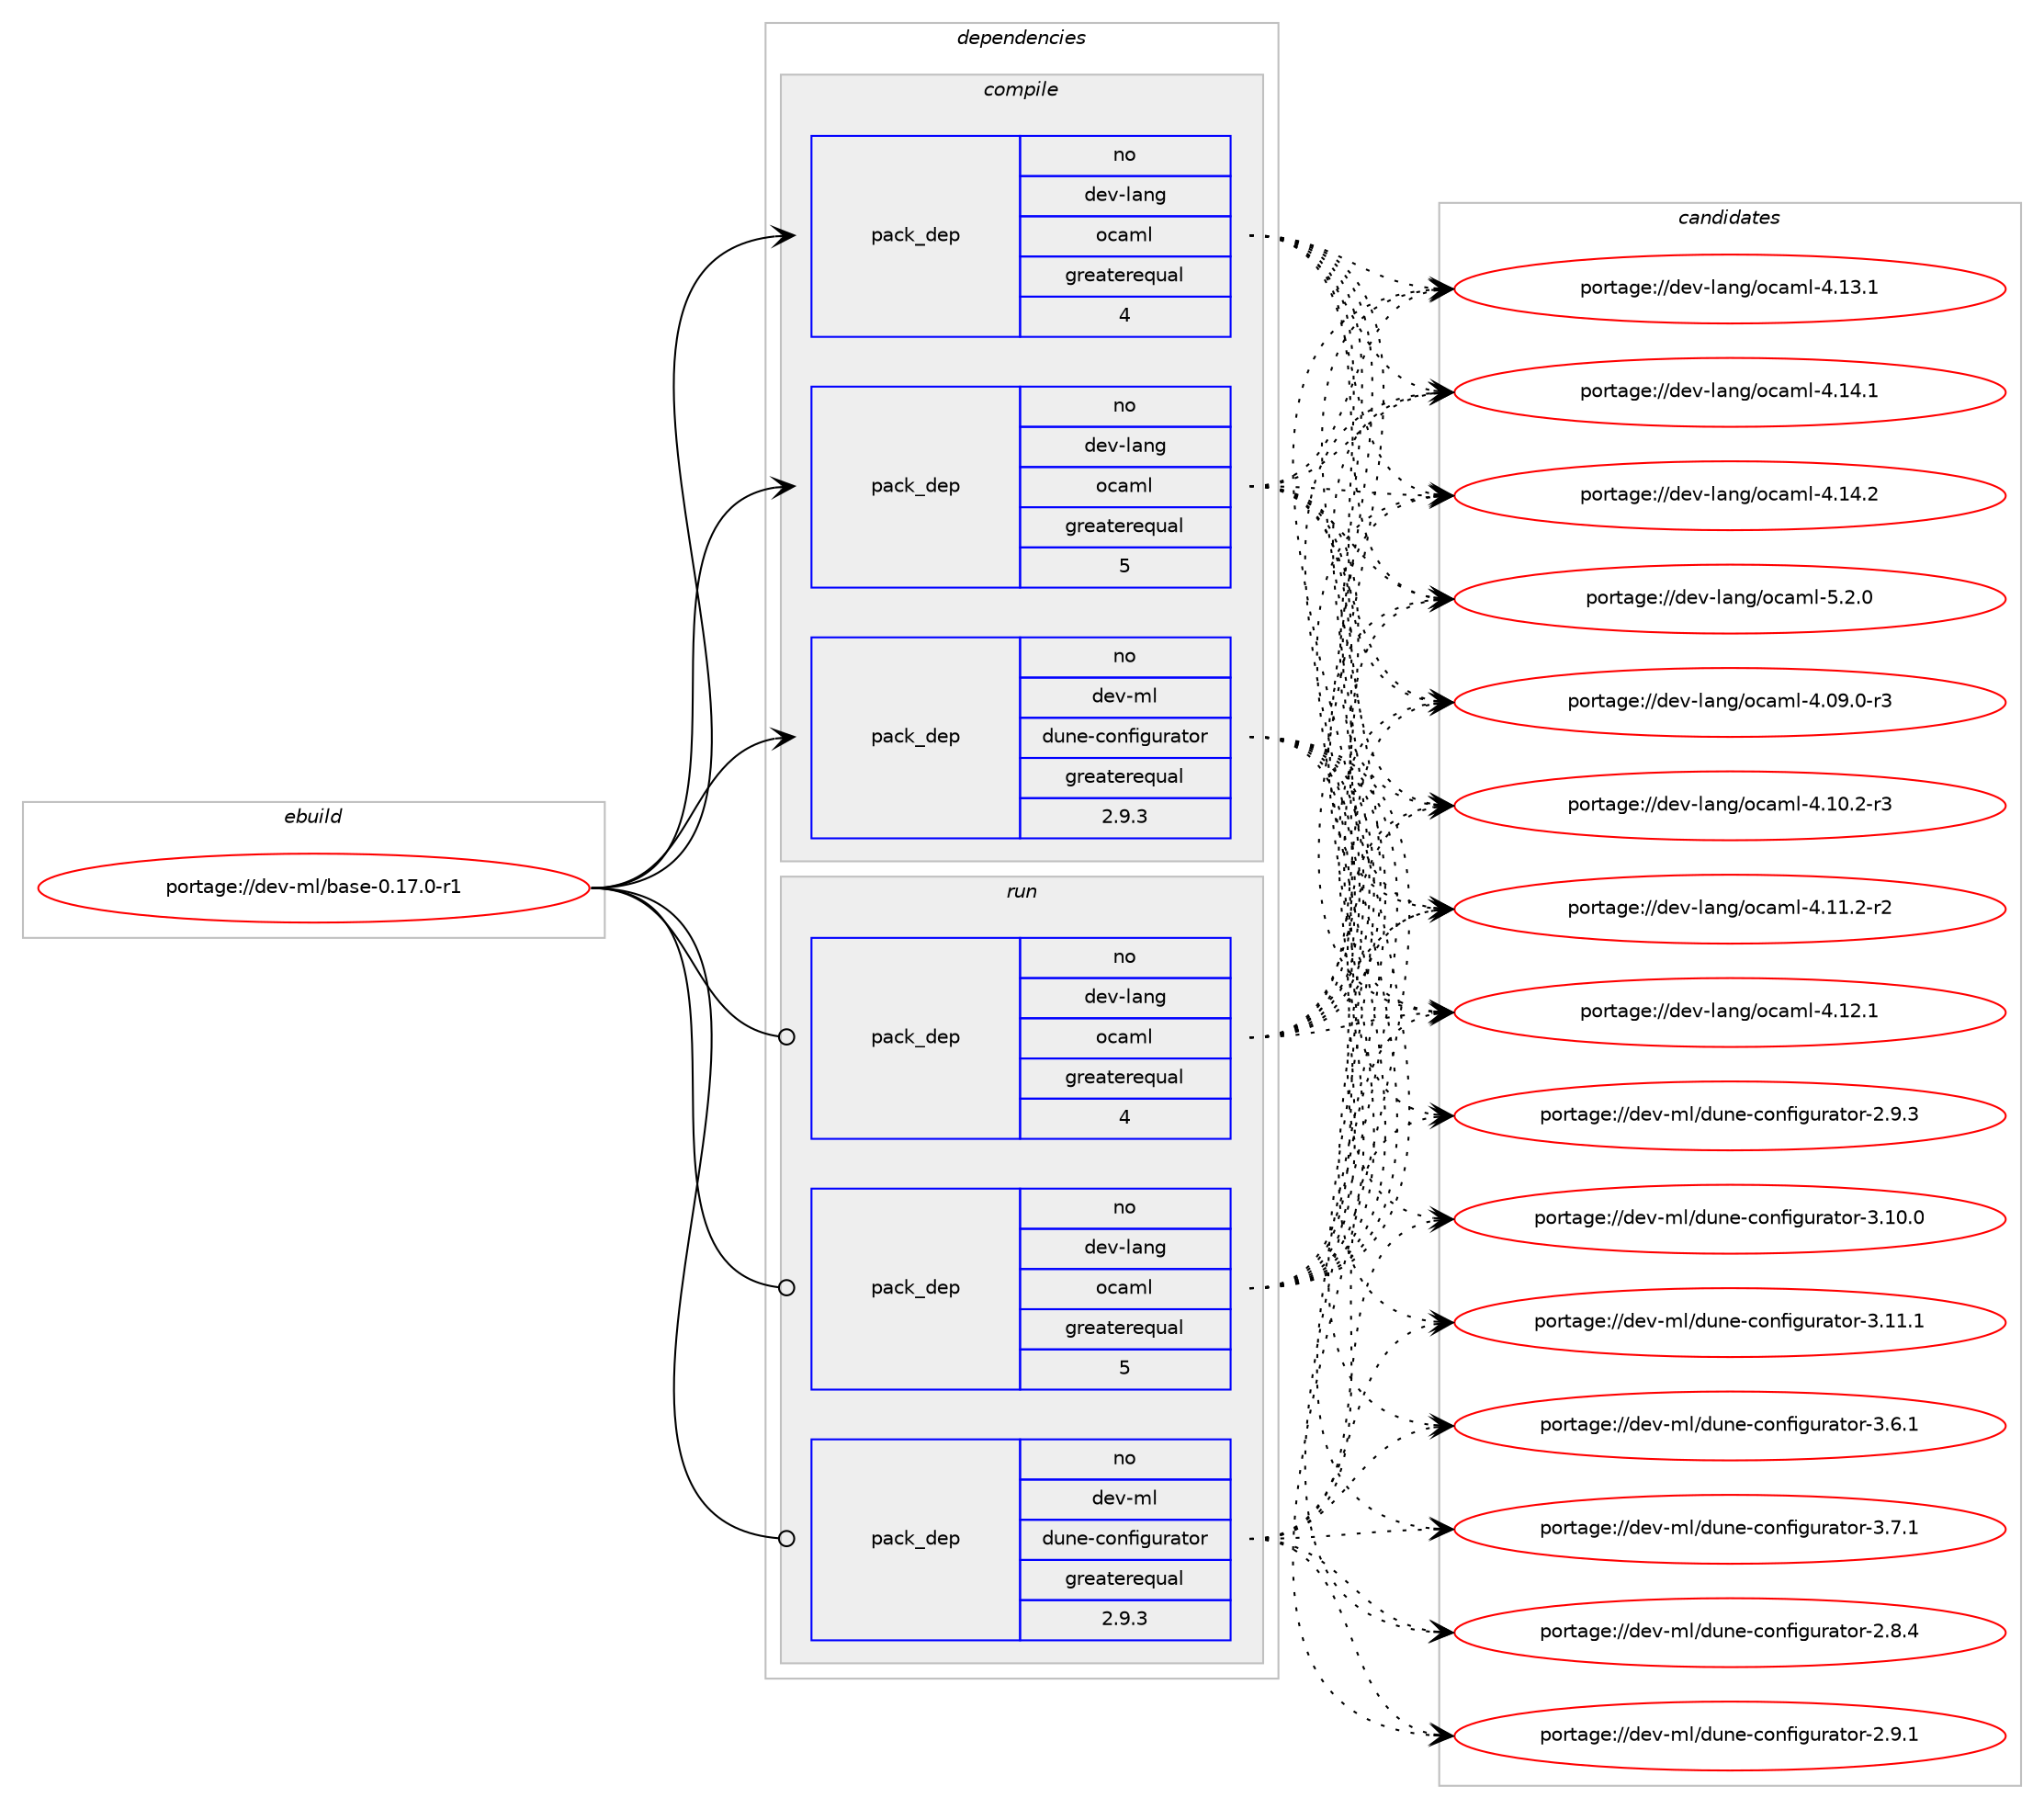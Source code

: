 digraph prolog {

# *************
# Graph options
# *************

newrank=true;
concentrate=true;
compound=true;
graph [rankdir=LR,fontname=Helvetica,fontsize=10,ranksep=1.5];#, ranksep=2.5, nodesep=0.2];
edge  [arrowhead=vee];
node  [fontname=Helvetica,fontsize=10];

# **********
# The ebuild
# **********

subgraph cluster_leftcol {
color=gray;
rank=same;
label=<<i>ebuild</i>>;
id [label="portage://dev-ml/base-0.17.0-r1", color=red, width=4, href="../dev-ml/base-0.17.0-r1.svg"];
}

# ****************
# The dependencies
# ****************

subgraph cluster_midcol {
color=gray;
label=<<i>dependencies</i>>;
subgraph cluster_compile {
fillcolor="#eeeeee";
style=filled;
label=<<i>compile</i>>;
subgraph pack29668 {
dependency59266 [label=<<TABLE BORDER="0" CELLBORDER="1" CELLSPACING="0" CELLPADDING="4" WIDTH="220"><TR><TD ROWSPAN="6" CELLPADDING="30">pack_dep</TD></TR><TR><TD WIDTH="110">no</TD></TR><TR><TD>dev-lang</TD></TR><TR><TD>ocaml</TD></TR><TR><TD>greaterequal</TD></TR><TR><TD>4</TD></TR></TABLE>>, shape=none, color=blue];
}
id:e -> dependency59266:w [weight=20,style="solid",arrowhead="vee"];
subgraph pack29669 {
dependency59267 [label=<<TABLE BORDER="0" CELLBORDER="1" CELLSPACING="0" CELLPADDING="4" WIDTH="220"><TR><TD ROWSPAN="6" CELLPADDING="30">pack_dep</TD></TR><TR><TD WIDTH="110">no</TD></TR><TR><TD>dev-lang</TD></TR><TR><TD>ocaml</TD></TR><TR><TD>greaterequal</TD></TR><TR><TD>5</TD></TR></TABLE>>, shape=none, color=blue];
}
id:e -> dependency59267:w [weight=20,style="solid",arrowhead="vee"];
# *** BEGIN UNKNOWN DEPENDENCY TYPE (TODO) ***
# id -> package_dependency(portage://dev-ml/base-0.17.0-r1,install,no,dev-ml,dune,none,[,,],any_same_slot,[])
# *** END UNKNOWN DEPENDENCY TYPE (TODO) ***

subgraph pack29670 {
dependency59268 [label=<<TABLE BORDER="0" CELLBORDER="1" CELLSPACING="0" CELLPADDING="4" WIDTH="220"><TR><TD ROWSPAN="6" CELLPADDING="30">pack_dep</TD></TR><TR><TD WIDTH="110">no</TD></TR><TR><TD>dev-ml</TD></TR><TR><TD>dune-configurator</TD></TR><TR><TD>greaterequal</TD></TR><TR><TD>2.9.3</TD></TR></TABLE>>, shape=none, color=blue];
}
id:e -> dependency59268:w [weight=20,style="solid",arrowhead="vee"];
# *** BEGIN UNKNOWN DEPENDENCY TYPE (TODO) ***
# id -> package_dependency(portage://dev-ml/base-0.17.0-r1,install,no,dev-ml,ocaml_intrinsics_kernel,none,[,,],[slot(0),subslot(0.17)],[use(optenable(ocamlopt),none)])
# *** END UNKNOWN DEPENDENCY TYPE (TODO) ***

# *** BEGIN UNKNOWN DEPENDENCY TYPE (TODO) ***
# id -> package_dependency(portage://dev-ml/base-0.17.0-r1,install,no,dev-ml,sexplib0,none,[,,],[slot(0),subslot(0.17)],[use(optenable(ocamlopt),none)])
# *** END UNKNOWN DEPENDENCY TYPE (TODO) ***

}
subgraph cluster_compileandrun {
fillcolor="#eeeeee";
style=filled;
label=<<i>compile and run</i>>;
}
subgraph cluster_run {
fillcolor="#eeeeee";
style=filled;
label=<<i>run</i>>;
subgraph pack29671 {
dependency59269 [label=<<TABLE BORDER="0" CELLBORDER="1" CELLSPACING="0" CELLPADDING="4" WIDTH="220"><TR><TD ROWSPAN="6" CELLPADDING="30">pack_dep</TD></TR><TR><TD WIDTH="110">no</TD></TR><TR><TD>dev-lang</TD></TR><TR><TD>ocaml</TD></TR><TR><TD>greaterequal</TD></TR><TR><TD>4</TD></TR></TABLE>>, shape=none, color=blue];
}
id:e -> dependency59269:w [weight=20,style="solid",arrowhead="odot"];
subgraph pack29672 {
dependency59270 [label=<<TABLE BORDER="0" CELLBORDER="1" CELLSPACING="0" CELLPADDING="4" WIDTH="220"><TR><TD ROWSPAN="6" CELLPADDING="30">pack_dep</TD></TR><TR><TD WIDTH="110">no</TD></TR><TR><TD>dev-lang</TD></TR><TR><TD>ocaml</TD></TR><TR><TD>greaterequal</TD></TR><TR><TD>5</TD></TR></TABLE>>, shape=none, color=blue];
}
id:e -> dependency59270:w [weight=20,style="solid",arrowhead="odot"];
# *** BEGIN UNKNOWN DEPENDENCY TYPE (TODO) ***
# id -> package_dependency(portage://dev-ml/base-0.17.0-r1,run,no,dev-ml,dune,none,[,,],any_same_slot,[])
# *** END UNKNOWN DEPENDENCY TYPE (TODO) ***

subgraph pack29673 {
dependency59271 [label=<<TABLE BORDER="0" CELLBORDER="1" CELLSPACING="0" CELLPADDING="4" WIDTH="220"><TR><TD ROWSPAN="6" CELLPADDING="30">pack_dep</TD></TR><TR><TD WIDTH="110">no</TD></TR><TR><TD>dev-ml</TD></TR><TR><TD>dune-configurator</TD></TR><TR><TD>greaterequal</TD></TR><TR><TD>2.9.3</TD></TR></TABLE>>, shape=none, color=blue];
}
id:e -> dependency59271:w [weight=20,style="solid",arrowhead="odot"];
# *** BEGIN UNKNOWN DEPENDENCY TYPE (TODO) ***
# id -> package_dependency(portage://dev-ml/base-0.17.0-r1,run,no,dev-ml,ocaml_intrinsics_kernel,none,[,,],[slot(0),subslot(0.17)],[use(optenable(ocamlopt),none)])
# *** END UNKNOWN DEPENDENCY TYPE (TODO) ***

# *** BEGIN UNKNOWN DEPENDENCY TYPE (TODO) ***
# id -> package_dependency(portage://dev-ml/base-0.17.0-r1,run,no,dev-ml,sexplib0,none,[,,],[slot(0),subslot(0.17)],[use(optenable(ocamlopt),none)])
# *** END UNKNOWN DEPENDENCY TYPE (TODO) ***

}
}

# **************
# The candidates
# **************

subgraph cluster_choices {
rank=same;
color=gray;
label=<<i>candidates</i>>;

subgraph choice29668 {
color=black;
nodesep=1;
choice1001011184510897110103471119997109108455246485746484511451 [label="portage://dev-lang/ocaml-4.09.0-r3", color=red, width=4,href="../dev-lang/ocaml-4.09.0-r3.svg"];
choice1001011184510897110103471119997109108455246494846504511451 [label="portage://dev-lang/ocaml-4.10.2-r3", color=red, width=4,href="../dev-lang/ocaml-4.10.2-r3.svg"];
choice1001011184510897110103471119997109108455246494946504511450 [label="portage://dev-lang/ocaml-4.11.2-r2", color=red, width=4,href="../dev-lang/ocaml-4.11.2-r2.svg"];
choice100101118451089711010347111999710910845524649504649 [label="portage://dev-lang/ocaml-4.12.1", color=red, width=4,href="../dev-lang/ocaml-4.12.1.svg"];
choice100101118451089711010347111999710910845524649514649 [label="portage://dev-lang/ocaml-4.13.1", color=red, width=4,href="../dev-lang/ocaml-4.13.1.svg"];
choice100101118451089711010347111999710910845524649524649 [label="portage://dev-lang/ocaml-4.14.1", color=red, width=4,href="../dev-lang/ocaml-4.14.1.svg"];
choice100101118451089711010347111999710910845524649524650 [label="portage://dev-lang/ocaml-4.14.2", color=red, width=4,href="../dev-lang/ocaml-4.14.2.svg"];
choice1001011184510897110103471119997109108455346504648 [label="portage://dev-lang/ocaml-5.2.0", color=red, width=4,href="../dev-lang/ocaml-5.2.0.svg"];
dependency59266:e -> choice1001011184510897110103471119997109108455246485746484511451:w [style=dotted,weight="100"];
dependency59266:e -> choice1001011184510897110103471119997109108455246494846504511451:w [style=dotted,weight="100"];
dependency59266:e -> choice1001011184510897110103471119997109108455246494946504511450:w [style=dotted,weight="100"];
dependency59266:e -> choice100101118451089711010347111999710910845524649504649:w [style=dotted,weight="100"];
dependency59266:e -> choice100101118451089711010347111999710910845524649514649:w [style=dotted,weight="100"];
dependency59266:e -> choice100101118451089711010347111999710910845524649524649:w [style=dotted,weight="100"];
dependency59266:e -> choice100101118451089711010347111999710910845524649524650:w [style=dotted,weight="100"];
dependency59266:e -> choice1001011184510897110103471119997109108455346504648:w [style=dotted,weight="100"];
}
subgraph choice29669 {
color=black;
nodesep=1;
choice1001011184510897110103471119997109108455246485746484511451 [label="portage://dev-lang/ocaml-4.09.0-r3", color=red, width=4,href="../dev-lang/ocaml-4.09.0-r3.svg"];
choice1001011184510897110103471119997109108455246494846504511451 [label="portage://dev-lang/ocaml-4.10.2-r3", color=red, width=4,href="../dev-lang/ocaml-4.10.2-r3.svg"];
choice1001011184510897110103471119997109108455246494946504511450 [label="portage://dev-lang/ocaml-4.11.2-r2", color=red, width=4,href="../dev-lang/ocaml-4.11.2-r2.svg"];
choice100101118451089711010347111999710910845524649504649 [label="portage://dev-lang/ocaml-4.12.1", color=red, width=4,href="../dev-lang/ocaml-4.12.1.svg"];
choice100101118451089711010347111999710910845524649514649 [label="portage://dev-lang/ocaml-4.13.1", color=red, width=4,href="../dev-lang/ocaml-4.13.1.svg"];
choice100101118451089711010347111999710910845524649524649 [label="portage://dev-lang/ocaml-4.14.1", color=red, width=4,href="../dev-lang/ocaml-4.14.1.svg"];
choice100101118451089711010347111999710910845524649524650 [label="portage://dev-lang/ocaml-4.14.2", color=red, width=4,href="../dev-lang/ocaml-4.14.2.svg"];
choice1001011184510897110103471119997109108455346504648 [label="portage://dev-lang/ocaml-5.2.0", color=red, width=4,href="../dev-lang/ocaml-5.2.0.svg"];
dependency59267:e -> choice1001011184510897110103471119997109108455246485746484511451:w [style=dotted,weight="100"];
dependency59267:e -> choice1001011184510897110103471119997109108455246494846504511451:w [style=dotted,weight="100"];
dependency59267:e -> choice1001011184510897110103471119997109108455246494946504511450:w [style=dotted,weight="100"];
dependency59267:e -> choice100101118451089711010347111999710910845524649504649:w [style=dotted,weight="100"];
dependency59267:e -> choice100101118451089711010347111999710910845524649514649:w [style=dotted,weight="100"];
dependency59267:e -> choice100101118451089711010347111999710910845524649524649:w [style=dotted,weight="100"];
dependency59267:e -> choice100101118451089711010347111999710910845524649524650:w [style=dotted,weight="100"];
dependency59267:e -> choice1001011184510897110103471119997109108455346504648:w [style=dotted,weight="100"];
}
subgraph choice29670 {
color=black;
nodesep=1;
choice1001011184510910847100117110101459911111010210510311711497116111114455046564652 [label="portage://dev-ml/dune-configurator-2.8.4", color=red, width=4,href="../dev-ml/dune-configurator-2.8.4.svg"];
choice1001011184510910847100117110101459911111010210510311711497116111114455046574649 [label="portage://dev-ml/dune-configurator-2.9.1", color=red, width=4,href="../dev-ml/dune-configurator-2.9.1.svg"];
choice1001011184510910847100117110101459911111010210510311711497116111114455046574651 [label="portage://dev-ml/dune-configurator-2.9.3", color=red, width=4,href="../dev-ml/dune-configurator-2.9.3.svg"];
choice100101118451091084710011711010145991111101021051031171149711611111445514649484648 [label="portage://dev-ml/dune-configurator-3.10.0", color=red, width=4,href="../dev-ml/dune-configurator-3.10.0.svg"];
choice100101118451091084710011711010145991111101021051031171149711611111445514649494649 [label="portage://dev-ml/dune-configurator-3.11.1", color=red, width=4,href="../dev-ml/dune-configurator-3.11.1.svg"];
choice1001011184510910847100117110101459911111010210510311711497116111114455146544649 [label="portage://dev-ml/dune-configurator-3.6.1", color=red, width=4,href="../dev-ml/dune-configurator-3.6.1.svg"];
choice1001011184510910847100117110101459911111010210510311711497116111114455146554649 [label="portage://dev-ml/dune-configurator-3.7.1", color=red, width=4,href="../dev-ml/dune-configurator-3.7.1.svg"];
dependency59268:e -> choice1001011184510910847100117110101459911111010210510311711497116111114455046564652:w [style=dotted,weight="100"];
dependency59268:e -> choice1001011184510910847100117110101459911111010210510311711497116111114455046574649:w [style=dotted,weight="100"];
dependency59268:e -> choice1001011184510910847100117110101459911111010210510311711497116111114455046574651:w [style=dotted,weight="100"];
dependency59268:e -> choice100101118451091084710011711010145991111101021051031171149711611111445514649484648:w [style=dotted,weight="100"];
dependency59268:e -> choice100101118451091084710011711010145991111101021051031171149711611111445514649494649:w [style=dotted,weight="100"];
dependency59268:e -> choice1001011184510910847100117110101459911111010210510311711497116111114455146544649:w [style=dotted,weight="100"];
dependency59268:e -> choice1001011184510910847100117110101459911111010210510311711497116111114455146554649:w [style=dotted,weight="100"];
}
subgraph choice29671 {
color=black;
nodesep=1;
choice1001011184510897110103471119997109108455246485746484511451 [label="portage://dev-lang/ocaml-4.09.0-r3", color=red, width=4,href="../dev-lang/ocaml-4.09.0-r3.svg"];
choice1001011184510897110103471119997109108455246494846504511451 [label="portage://dev-lang/ocaml-4.10.2-r3", color=red, width=4,href="../dev-lang/ocaml-4.10.2-r3.svg"];
choice1001011184510897110103471119997109108455246494946504511450 [label="portage://dev-lang/ocaml-4.11.2-r2", color=red, width=4,href="../dev-lang/ocaml-4.11.2-r2.svg"];
choice100101118451089711010347111999710910845524649504649 [label="portage://dev-lang/ocaml-4.12.1", color=red, width=4,href="../dev-lang/ocaml-4.12.1.svg"];
choice100101118451089711010347111999710910845524649514649 [label="portage://dev-lang/ocaml-4.13.1", color=red, width=4,href="../dev-lang/ocaml-4.13.1.svg"];
choice100101118451089711010347111999710910845524649524649 [label="portage://dev-lang/ocaml-4.14.1", color=red, width=4,href="../dev-lang/ocaml-4.14.1.svg"];
choice100101118451089711010347111999710910845524649524650 [label="portage://dev-lang/ocaml-4.14.2", color=red, width=4,href="../dev-lang/ocaml-4.14.2.svg"];
choice1001011184510897110103471119997109108455346504648 [label="portage://dev-lang/ocaml-5.2.0", color=red, width=4,href="../dev-lang/ocaml-5.2.0.svg"];
dependency59269:e -> choice1001011184510897110103471119997109108455246485746484511451:w [style=dotted,weight="100"];
dependency59269:e -> choice1001011184510897110103471119997109108455246494846504511451:w [style=dotted,weight="100"];
dependency59269:e -> choice1001011184510897110103471119997109108455246494946504511450:w [style=dotted,weight="100"];
dependency59269:e -> choice100101118451089711010347111999710910845524649504649:w [style=dotted,weight="100"];
dependency59269:e -> choice100101118451089711010347111999710910845524649514649:w [style=dotted,weight="100"];
dependency59269:e -> choice100101118451089711010347111999710910845524649524649:w [style=dotted,weight="100"];
dependency59269:e -> choice100101118451089711010347111999710910845524649524650:w [style=dotted,weight="100"];
dependency59269:e -> choice1001011184510897110103471119997109108455346504648:w [style=dotted,weight="100"];
}
subgraph choice29672 {
color=black;
nodesep=1;
choice1001011184510897110103471119997109108455246485746484511451 [label="portage://dev-lang/ocaml-4.09.0-r3", color=red, width=4,href="../dev-lang/ocaml-4.09.0-r3.svg"];
choice1001011184510897110103471119997109108455246494846504511451 [label="portage://dev-lang/ocaml-4.10.2-r3", color=red, width=4,href="../dev-lang/ocaml-4.10.2-r3.svg"];
choice1001011184510897110103471119997109108455246494946504511450 [label="portage://dev-lang/ocaml-4.11.2-r2", color=red, width=4,href="../dev-lang/ocaml-4.11.2-r2.svg"];
choice100101118451089711010347111999710910845524649504649 [label="portage://dev-lang/ocaml-4.12.1", color=red, width=4,href="../dev-lang/ocaml-4.12.1.svg"];
choice100101118451089711010347111999710910845524649514649 [label="portage://dev-lang/ocaml-4.13.1", color=red, width=4,href="../dev-lang/ocaml-4.13.1.svg"];
choice100101118451089711010347111999710910845524649524649 [label="portage://dev-lang/ocaml-4.14.1", color=red, width=4,href="../dev-lang/ocaml-4.14.1.svg"];
choice100101118451089711010347111999710910845524649524650 [label="portage://dev-lang/ocaml-4.14.2", color=red, width=4,href="../dev-lang/ocaml-4.14.2.svg"];
choice1001011184510897110103471119997109108455346504648 [label="portage://dev-lang/ocaml-5.2.0", color=red, width=4,href="../dev-lang/ocaml-5.2.0.svg"];
dependency59270:e -> choice1001011184510897110103471119997109108455246485746484511451:w [style=dotted,weight="100"];
dependency59270:e -> choice1001011184510897110103471119997109108455246494846504511451:w [style=dotted,weight="100"];
dependency59270:e -> choice1001011184510897110103471119997109108455246494946504511450:w [style=dotted,weight="100"];
dependency59270:e -> choice100101118451089711010347111999710910845524649504649:w [style=dotted,weight="100"];
dependency59270:e -> choice100101118451089711010347111999710910845524649514649:w [style=dotted,weight="100"];
dependency59270:e -> choice100101118451089711010347111999710910845524649524649:w [style=dotted,weight="100"];
dependency59270:e -> choice100101118451089711010347111999710910845524649524650:w [style=dotted,weight="100"];
dependency59270:e -> choice1001011184510897110103471119997109108455346504648:w [style=dotted,weight="100"];
}
subgraph choice29673 {
color=black;
nodesep=1;
choice1001011184510910847100117110101459911111010210510311711497116111114455046564652 [label="portage://dev-ml/dune-configurator-2.8.4", color=red, width=4,href="../dev-ml/dune-configurator-2.8.4.svg"];
choice1001011184510910847100117110101459911111010210510311711497116111114455046574649 [label="portage://dev-ml/dune-configurator-2.9.1", color=red, width=4,href="../dev-ml/dune-configurator-2.9.1.svg"];
choice1001011184510910847100117110101459911111010210510311711497116111114455046574651 [label="portage://dev-ml/dune-configurator-2.9.3", color=red, width=4,href="../dev-ml/dune-configurator-2.9.3.svg"];
choice100101118451091084710011711010145991111101021051031171149711611111445514649484648 [label="portage://dev-ml/dune-configurator-3.10.0", color=red, width=4,href="../dev-ml/dune-configurator-3.10.0.svg"];
choice100101118451091084710011711010145991111101021051031171149711611111445514649494649 [label="portage://dev-ml/dune-configurator-3.11.1", color=red, width=4,href="../dev-ml/dune-configurator-3.11.1.svg"];
choice1001011184510910847100117110101459911111010210510311711497116111114455146544649 [label="portage://dev-ml/dune-configurator-3.6.1", color=red, width=4,href="../dev-ml/dune-configurator-3.6.1.svg"];
choice1001011184510910847100117110101459911111010210510311711497116111114455146554649 [label="portage://dev-ml/dune-configurator-3.7.1", color=red, width=4,href="../dev-ml/dune-configurator-3.7.1.svg"];
dependency59271:e -> choice1001011184510910847100117110101459911111010210510311711497116111114455046564652:w [style=dotted,weight="100"];
dependency59271:e -> choice1001011184510910847100117110101459911111010210510311711497116111114455046574649:w [style=dotted,weight="100"];
dependency59271:e -> choice1001011184510910847100117110101459911111010210510311711497116111114455046574651:w [style=dotted,weight="100"];
dependency59271:e -> choice100101118451091084710011711010145991111101021051031171149711611111445514649484648:w [style=dotted,weight="100"];
dependency59271:e -> choice100101118451091084710011711010145991111101021051031171149711611111445514649494649:w [style=dotted,weight="100"];
dependency59271:e -> choice1001011184510910847100117110101459911111010210510311711497116111114455146544649:w [style=dotted,weight="100"];
dependency59271:e -> choice1001011184510910847100117110101459911111010210510311711497116111114455146554649:w [style=dotted,weight="100"];
}
}

}
